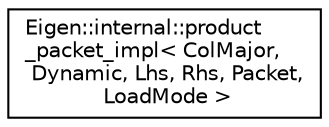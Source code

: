 digraph "Graphical Class Hierarchy"
{
  edge [fontname="Helvetica",fontsize="10",labelfontname="Helvetica",labelfontsize="10"];
  node [fontname="Helvetica",fontsize="10",shape=record];
  rankdir="LR";
  Node1 [label="Eigen::internal::product\l_packet_impl\< ColMajor,\l Dynamic, Lhs, Rhs, Packet,\l LoadMode \>",height=0.2,width=0.4,color="black", fillcolor="white", style="filled",URL="$struct_eigen_1_1internal_1_1product__packet__impl_3_01_col_major_00_01_dynamic_00_01_lhs_00_01_r8515d5a29bb4992c0fae228f3ebcdbd0.html"];
}

